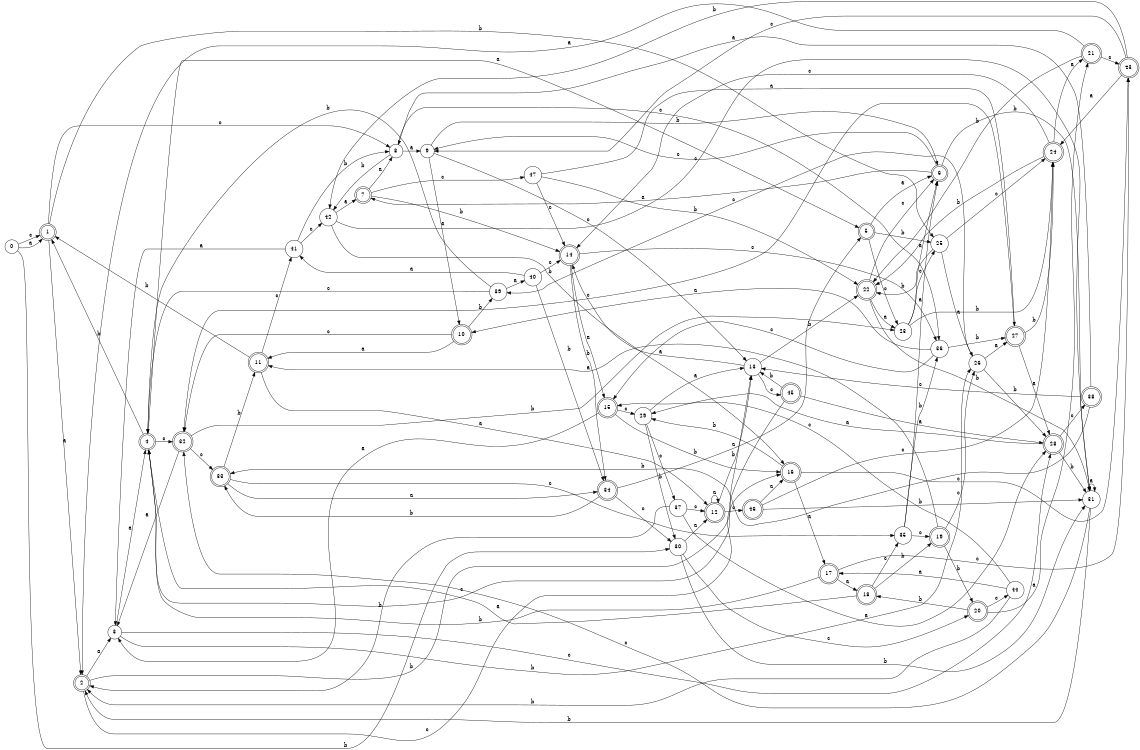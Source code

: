 digraph n39_6 {
__start0 [label="" shape="none"];

rankdir=LR;
size="8,5";

s0 [style="filled", color="black", fillcolor="white" shape="circle", label="0"];
s1 [style="rounded,filled", color="black", fillcolor="white" shape="doublecircle", label="1"];
s2 [style="rounded,filled", color="black", fillcolor="white" shape="doublecircle", label="2"];
s3 [style="filled", color="black", fillcolor="white" shape="circle", label="3"];
s4 [style="rounded,filled", color="black", fillcolor="white" shape="doublecircle", label="4"];
s5 [style="rounded,filled", color="black", fillcolor="white" shape="doublecircle", label="5"];
s6 [style="rounded,filled", color="black", fillcolor="white" shape="doublecircle", label="6"];
s7 [style="rounded,filled", color="black", fillcolor="white" shape="doublecircle", label="7"];
s8 [style="filled", color="black", fillcolor="white" shape="circle", label="8"];
s9 [style="filled", color="black", fillcolor="white" shape="circle", label="9"];
s10 [style="rounded,filled", color="black", fillcolor="white" shape="doublecircle", label="10"];
s11 [style="rounded,filled", color="black", fillcolor="white" shape="doublecircle", label="11"];
s12 [style="rounded,filled", color="black", fillcolor="white" shape="doublecircle", label="12"];
s13 [style="filled", color="black", fillcolor="white" shape="circle", label="13"];
s14 [style="rounded,filled", color="black", fillcolor="white" shape="doublecircle", label="14"];
s15 [style="rounded,filled", color="black", fillcolor="white" shape="doublecircle", label="15"];
s16 [style="rounded,filled", color="black", fillcolor="white" shape="doublecircle", label="16"];
s17 [style="rounded,filled", color="black", fillcolor="white" shape="doublecircle", label="17"];
s18 [style="rounded,filled", color="black", fillcolor="white" shape="doublecircle", label="18"];
s19 [style="rounded,filled", color="black", fillcolor="white" shape="doublecircle", label="19"];
s20 [style="rounded,filled", color="black", fillcolor="white" shape="doublecircle", label="20"];
s21 [style="rounded,filled", color="black", fillcolor="white" shape="doublecircle", label="21"];
s22 [style="rounded,filled", color="black", fillcolor="white" shape="doublecircle", label="22"];
s23 [style="filled", color="black", fillcolor="white" shape="circle", label="23"];
s24 [style="rounded,filled", color="black", fillcolor="white" shape="doublecircle", label="24"];
s25 [style="filled", color="black", fillcolor="white" shape="circle", label="25"];
s26 [style="filled", color="black", fillcolor="white" shape="circle", label="26"];
s27 [style="rounded,filled", color="black", fillcolor="white" shape="doublecircle", label="27"];
s28 [style="rounded,filled", color="black", fillcolor="white" shape="doublecircle", label="28"];
s29 [style="filled", color="black", fillcolor="white" shape="circle", label="29"];
s30 [style="filled", color="black", fillcolor="white" shape="circle", label="30"];
s31 [style="filled", color="black", fillcolor="white" shape="circle", label="31"];
s32 [style="rounded,filled", color="black", fillcolor="white" shape="doublecircle", label="32"];
s33 [style="rounded,filled", color="black", fillcolor="white" shape="doublecircle", label="33"];
s34 [style="rounded,filled", color="black", fillcolor="white" shape="doublecircle", label="34"];
s35 [style="filled", color="black", fillcolor="white" shape="circle", label="35"];
s36 [style="filled", color="black", fillcolor="white" shape="circle", label="36"];
s37 [style="filled", color="black", fillcolor="white" shape="circle", label="37"];
s38 [style="rounded,filled", color="black", fillcolor="white" shape="doublecircle", label="38"];
s39 [style="filled", color="black", fillcolor="white" shape="circle", label="39"];
s40 [style="filled", color="black", fillcolor="white" shape="circle", label="40"];
s41 [style="filled", color="black", fillcolor="white" shape="circle", label="41"];
s42 [style="filled", color="black", fillcolor="white" shape="circle", label="42"];
s43 [style="rounded,filled", color="black", fillcolor="white" shape="doublecircle", label="43"];
s44 [style="filled", color="black", fillcolor="white" shape="circle", label="44"];
s45 [style="rounded,filled", color="black", fillcolor="white" shape="doublecircle", label="45"];
s46 [style="rounded,filled", color="black", fillcolor="white" shape="doublecircle", label="46"];
s47 [style="filled", color="black", fillcolor="white" shape="circle", label="47"];
s0 -> s1 [label="a"];
s0 -> s30 [label="b"];
s0 -> s1 [label="c"];
s1 -> s2 [label="a"];
s1 -> s25 [label="b"];
s1 -> s8 [label="c"];
s2 -> s3 [label="a"];
s2 -> s13 [label="b"];
s2 -> s16 [label="c"];
s3 -> s4 [label="a"];
s3 -> s26 [label="b"];
s3 -> s28 [label="c"];
s4 -> s5 [label="a"];
s4 -> s1 [label="b"];
s4 -> s32 [label="c"];
s5 -> s6 [label="a"];
s5 -> s25 [label="b"];
s5 -> s23 [label="c"];
s6 -> s7 [label="a"];
s6 -> s31 [label="b"];
s6 -> s9 [label="c"];
s7 -> s8 [label="a"];
s7 -> s14 [label="b"];
s7 -> s47 [label="c"];
s8 -> s9 [label="a"];
s8 -> s42 [label="b"];
s8 -> s36 [label="c"];
s9 -> s10 [label="a"];
s9 -> s6 [label="b"];
s9 -> s13 [label="c"];
s10 -> s11 [label="a"];
s10 -> s39 [label="b"];
s10 -> s32 [label="c"];
s11 -> s12 [label="a"];
s11 -> s1 [label="b"];
s11 -> s41 [label="c"];
s12 -> s12 [label="a"];
s12 -> s13 [label="b"];
s12 -> s46 [label="c"];
s13 -> s14 [label="a"];
s13 -> s22 [label="b"];
s13 -> s45 [label="c"];
s14 -> s15 [label="a"];
s14 -> s34 [label="b"];
s14 -> s36 [label="c"];
s15 -> s3 [label="a"];
s15 -> s16 [label="b"];
s15 -> s29 [label="c"];
s16 -> s17 [label="a"];
s16 -> s29 [label="b"];
s16 -> s43 [label="c"];
s17 -> s18 [label="a"];
s17 -> s4 [label="b"];
s17 -> s43 [label="c"];
s18 -> s4 [label="a"];
s18 -> s19 [label="b"];
s18 -> s35 [label="c"];
s19 -> s11 [label="a"];
s19 -> s20 [label="b"];
s19 -> s26 [label="c"];
s20 -> s21 [label="a"];
s20 -> s18 [label="b"];
s20 -> s44 [label="c"];
s21 -> s2 [label="a"];
s21 -> s22 [label="b"];
s21 -> s43 [label="c"];
s22 -> s23 [label="a"];
s22 -> s31 [label="b"];
s22 -> s6 [label="c"];
s23 -> s6 [label="a"];
s23 -> s24 [label="b"];
s23 -> s25 [label="c"];
s24 -> s21 [label="a"];
s24 -> s22 [label="b"];
s24 -> s14 [label="c"];
s25 -> s26 [label="a"];
s25 -> s22 [label="b"];
s25 -> s24 [label="c"];
s26 -> s27 [label="a"];
s26 -> s28 [label="b"];
s26 -> s39 [label="c"];
s27 -> s28 [label="a"];
s27 -> s24 [label="b"];
s27 -> s32 [label="c"];
s28 -> s29 [label="a"];
s28 -> s31 [label="b"];
s28 -> s38 [label="c"];
s29 -> s13 [label="a"];
s29 -> s30 [label="b"];
s29 -> s37 [label="c"];
s30 -> s12 [label="a"];
s30 -> s31 [label="b"];
s30 -> s20 [label="c"];
s31 -> s31 [label="a"];
s31 -> s2 [label="b"];
s31 -> s32 [label="c"];
s32 -> s3 [label="a"];
s32 -> s23 [label="b"];
s32 -> s33 [label="c"];
s33 -> s34 [label="a"];
s33 -> s11 [label="b"];
s33 -> s35 [label="c"];
s34 -> s5 [label="a"];
s34 -> s33 [label="b"];
s34 -> s30 [label="c"];
s35 -> s6 [label="a"];
s35 -> s36 [label="b"];
s35 -> s19 [label="c"];
s36 -> s10 [label="a"];
s36 -> s27 [label="b"];
s36 -> s15 [label="c"];
s37 -> s28 [label="a"];
s37 -> s2 [label="b"];
s37 -> s12 [label="c"];
s38 -> s8 [label="a"];
s38 -> s33 [label="b"];
s38 -> s13 [label="c"];
s39 -> s40 [label="a"];
s39 -> s4 [label="b"];
s39 -> s4 [label="c"];
s40 -> s41 [label="a"];
s40 -> s34 [label="b"];
s40 -> s14 [label="c"];
s41 -> s3 [label="a"];
s41 -> s8 [label="b"];
s41 -> s42 [label="c"];
s42 -> s7 [label="a"];
s42 -> s16 [label="b"];
s42 -> s31 [label="c"];
s43 -> s24 [label="a"];
s43 -> s42 [label="b"];
s43 -> s9 [label="c"];
s44 -> s17 [label="a"];
s44 -> s2 [label="b"];
s44 -> s15 [label="c"];
s45 -> s28 [label="a"];
s45 -> s13 [label="b"];
s45 -> s4 [label="c"];
s46 -> s16 [label="a"];
s46 -> s31 [label="b"];
s46 -> s24 [label="c"];
s47 -> s27 [label="a"];
s47 -> s22 [label="b"];
s47 -> s14 [label="c"];

}